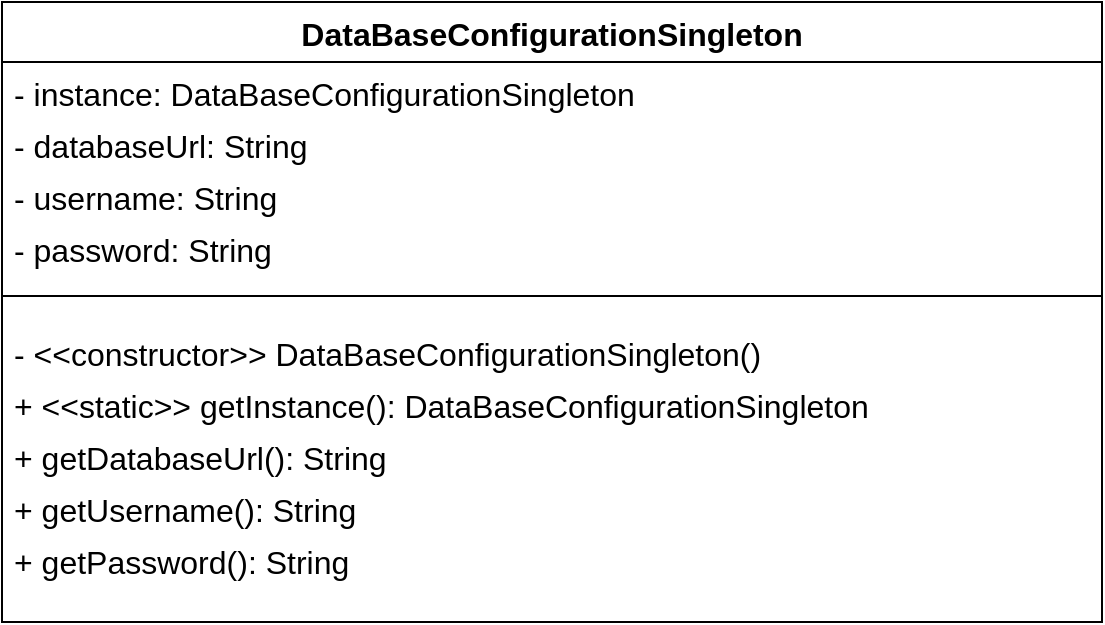 <mxfile version="21.1.2" type="github">
  <diagram id="C5RBs43oDa-KdzZeNtuy" name="Page-1">
    <mxGraphModel dx="1222" dy="621" grid="1" gridSize="10" guides="1" tooltips="1" connect="1" arrows="1" fold="1" page="1" pageScale="1" pageWidth="827" pageHeight="1169" math="0" shadow="0">
      <root>
        <mxCell id="WIyWlLk6GJQsqaUBKTNV-0" />
        <mxCell id="WIyWlLk6GJQsqaUBKTNV-1" parent="WIyWlLk6GJQsqaUBKTNV-0" />
        <mxCell id="zkfFHV4jXpPFQw0GAbJ--0" value="DataBaseConfigurationSingleton" style="swimlane;fontStyle=1;align=center;verticalAlign=top;childLayout=stackLayout;horizontal=1;startSize=30;horizontalStack=0;resizeParent=1;resizeLast=0;collapsible=1;marginBottom=0;rounded=0;shadow=0;strokeWidth=1;fontSize=16;" parent="WIyWlLk6GJQsqaUBKTNV-1" vertex="1">
          <mxGeometry x="130" y="240" width="550" height="310" as="geometry">
            <mxRectangle x="230" y="140" width="160" height="26" as="alternateBounds" />
          </mxGeometry>
        </mxCell>
        <mxCell id="zkfFHV4jXpPFQw0GAbJ--1" value="- instance: DataBaseConfigurationSingleton" style="text;align=left;verticalAlign=top;spacingLeft=4;spacingRight=4;overflow=hidden;rotatable=0;points=[[0,0.5],[1,0.5]];portConstraint=eastwest;fontSize=16;" parent="zkfFHV4jXpPFQw0GAbJ--0" vertex="1">
          <mxGeometry y="30" width="550" height="26" as="geometry" />
        </mxCell>
        <mxCell id="zkfFHV4jXpPFQw0GAbJ--2" value="- databaseUrl: String" style="text;align=left;verticalAlign=top;spacingLeft=4;spacingRight=4;overflow=hidden;rotatable=0;points=[[0,0.5],[1,0.5]];portConstraint=eastwest;rounded=0;shadow=0;html=0;fontSize=16;" parent="zkfFHV4jXpPFQw0GAbJ--0" vertex="1">
          <mxGeometry y="56" width="550" height="26" as="geometry" />
        </mxCell>
        <mxCell id="zkfFHV4jXpPFQw0GAbJ--3" value="- username: String" style="text;align=left;verticalAlign=top;spacingLeft=4;spacingRight=4;overflow=hidden;rotatable=0;points=[[0,0.5],[1,0.5]];portConstraint=eastwest;rounded=0;shadow=0;html=0;fontSize=16;" parent="zkfFHV4jXpPFQw0GAbJ--0" vertex="1">
          <mxGeometry y="82" width="550" height="26" as="geometry" />
        </mxCell>
        <mxCell id="xUGvOUctBgb20ijFJjgr-0" value="- password: String" style="text;align=left;verticalAlign=top;spacingLeft=4;spacingRight=4;overflow=hidden;rotatable=0;points=[[0,0.5],[1,0.5]];portConstraint=eastwest;rounded=0;shadow=0;html=0;fontSize=16;" vertex="1" parent="zkfFHV4jXpPFQw0GAbJ--0">
          <mxGeometry y="108" width="550" height="26" as="geometry" />
        </mxCell>
        <mxCell id="zkfFHV4jXpPFQw0GAbJ--4" value="" style="line;html=1;strokeWidth=1;align=left;verticalAlign=middle;spacingTop=-1;spacingLeft=3;spacingRight=3;rotatable=0;labelPosition=right;points=[];portConstraint=eastwest;" parent="zkfFHV4jXpPFQw0GAbJ--0" vertex="1">
          <mxGeometry y="134" width="550" height="26" as="geometry" />
        </mxCell>
        <mxCell id="zkfFHV4jXpPFQw0GAbJ--5" value="- &lt;&lt;constructor&gt;&gt; DataBaseConfigurationSingleton()" style="text;align=left;verticalAlign=top;spacingLeft=4;spacingRight=4;overflow=hidden;rotatable=0;points=[[0,0.5],[1,0.5]];portConstraint=eastwest;fontSize=16;" parent="zkfFHV4jXpPFQw0GAbJ--0" vertex="1">
          <mxGeometry y="160" width="550" height="26" as="geometry" />
        </mxCell>
        <mxCell id="xUGvOUctBgb20ijFJjgr-1" value="+ &lt;&lt;static&gt;&gt; getInstance(): DataBaseConfigurationSingleton" style="text;align=left;verticalAlign=top;spacingLeft=4;spacingRight=4;overflow=hidden;rotatable=0;points=[[0,0.5],[1,0.5]];portConstraint=eastwest;fontSize=16;" vertex="1" parent="zkfFHV4jXpPFQw0GAbJ--0">
          <mxGeometry y="186" width="550" height="26" as="geometry" />
        </mxCell>
        <mxCell id="xUGvOUctBgb20ijFJjgr-2" value="+ getDatabaseUrl(): String" style="text;align=left;verticalAlign=top;spacingLeft=4;spacingRight=4;overflow=hidden;rotatable=0;points=[[0,0.5],[1,0.5]];portConstraint=eastwest;fontSize=16;" vertex="1" parent="zkfFHV4jXpPFQw0GAbJ--0">
          <mxGeometry y="212" width="550" height="26" as="geometry" />
        </mxCell>
        <mxCell id="xUGvOUctBgb20ijFJjgr-3" value="+ getUsername(): String" style="text;align=left;verticalAlign=top;spacingLeft=4;spacingRight=4;overflow=hidden;rotatable=0;points=[[0,0.5],[1,0.5]];portConstraint=eastwest;fontSize=16;" vertex="1" parent="zkfFHV4jXpPFQw0GAbJ--0">
          <mxGeometry y="238" width="550" height="26" as="geometry" />
        </mxCell>
        <mxCell id="xUGvOUctBgb20ijFJjgr-4" value="+ getPassword(): String" style="text;align=left;verticalAlign=top;spacingLeft=4;spacingRight=4;overflow=hidden;rotatable=0;points=[[0,0.5],[1,0.5]];portConstraint=eastwest;fontSize=16;" vertex="1" parent="zkfFHV4jXpPFQw0GAbJ--0">
          <mxGeometry y="264" width="550" height="26" as="geometry" />
        </mxCell>
      </root>
    </mxGraphModel>
  </diagram>
</mxfile>
